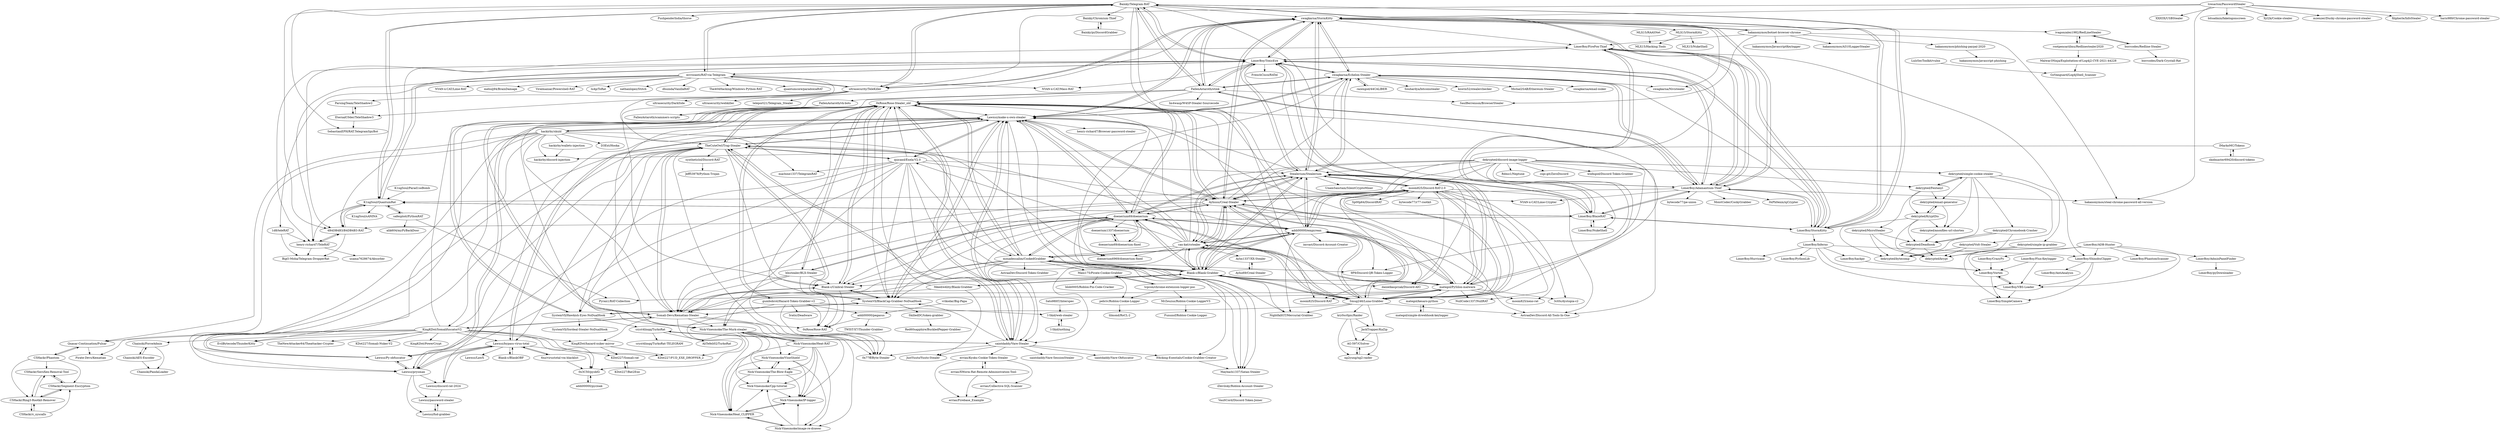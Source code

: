 digraph G {
"ParsingTeam/TeleShadow2" -> "EternalC0der/TeleShadow3"
"EternalC0der/TeleShadow3" -> "ParsingTeam/TeleShadow2"
"EternalC0der/TeleShadow3" -> "SebastianEPH/RAT.TelegramSpyBot"
"hakanonymos/botnet-browser-chrome" -> "hakanonymos/JavascriptKeylogger"
"hakanonymos/botnet-browser-chrome" -> "hakanonymos/A310LoggerStealer"
"hakanonymos/botnet-browser-chrome" -> "hakanonymos/steal-chrome-password-all-version" ["e"=1]
"hakanonymos/botnet-browser-chrome" -> "hakanonymos/phishing-paypal-2020"
"hakanonymos/botnet-browser-chrome" -> "SaulBerrenson/BrowserStealer"
"hakanonymos/botnet-browser-chrome" -> "LimerBoy/FireFox-Thief"
"hakanonymos/botnet-browser-chrome" -> "swagkarna/StormKitty"
"ultrasecurity/TeleKiller" -> "ultrasecurity/DarkSide" ["e"=1]
"ultrasecurity/TeleKiller" -> "ultrasecurity/webkiller" ["e"=1]
"ultrasecurity/TeleKiller" -> "swagkarna/StormKitty"
"ultrasecurity/TeleKiller" -> "EternalC0der/TeleShadow3"
"ultrasecurity/TeleKiller" -> "Bainky/Telegram-RAT"
"ultrasecurity/TeleKiller" -> "mvrozanti/RAT-via-Telegram"
"ultrasecurity/TeleKiller" -> "ParsingTeam/TeleShadow2"
"ultrasecurity/TeleKiller" -> "teleport21/Telegram_Stealer"
"JackTrapper/KaZip" -> "AG-597/CSolver"
"JackTrapper/KaZip" -> "ng2yung/ng2-raider"
"LimerBoy/hackpy" -> "LimerBoy/Vortex"
"Bainky/Telegram-RAT" -> "mvrozanti/RAT-via-Telegram"
"Bainky/Telegram-RAT" -> "LimerBoy/ToxicEye"
"Bainky/Telegram-RAT" -> "K1ngSoul/QuantumRat"
"Bainky/Telegram-RAT" -> "Bainky/Chromium-Thief"
"Bainky/Telegram-RAT" -> "LimerBoy/StormKitty"
"Bainky/Telegram-RAT" -> "FallenAstaroth/stink"
"Bainky/Telegram-RAT" -> "LimerBoy/BlazeRAT"
"Bainky/Telegram-RAT" -> "LimerBoy/Adamantium-Thief"
"Bainky/Telegram-RAT" -> "4B4DB4B3/B4DB4B3-RAT"
"Bainky/Telegram-RAT" -> "swagkarna/StormKitty"
"Bainky/Telegram-RAT" -> "ultrasecurity/TeleKiller"
"Bainky/Telegram-RAT" -> "PushpenderIndia/thorse" ["e"=1]
"Bainky/Telegram-RAT" -> "SebastianEPH/RAT.TelegramSpyBot"
"Bainky/Telegram-RAT" -> "NYAN-x-CAT/Lime-Crypter" ["e"=1]
"Bainky/Telegram-RAT" -> "moom825/Discord-RAT" ["e"=1]
"LimerBoy/ToxicEye" -> "LimerBoy/Adamantium-Thief"
"LimerBoy/ToxicEye" -> "Bainky/Telegram-RAT"
"LimerBoy/ToxicEye" -> "swagkarna/StormKitty"
"LimerBoy/ToxicEye" -> "LimerBoy/BlazeRAT"
"LimerBoy/ToxicEye" -> "K1ngSoul/QuantumRat"
"LimerBoy/ToxicEye" -> "LimerBoy/StormKitty"
"LimerBoy/ToxicEye" -> "mvrozanti/RAT-via-Telegram"
"LimerBoy/ToxicEye" -> "LimerBoy/FireFox-Thief"
"LimerBoy/ToxicEye" -> "henry-richard7/TeleRAT"
"LimerBoy/ToxicEye" -> "4B4DB4B3/B4DB4B3-RAT"
"LimerBoy/ToxicEye" -> "FrenchCisco/RATel" ["e"=1]
"LimerBoy/ToxicEye" -> "NYAN-x-CAT/Mass-RAT" ["e"=1]
"LimerBoy/ToxicEye" -> "Stealerium/Stealerium"
"LimerBoy/ToxicEye" -> "swagkarna/Echelon-Stealer"
"LimerBoy/ToxicEye" -> "FallenAstaroth/stink"
"swagkarna/Echelon-Stealer" -> "swagkarna/StormKitty"
"swagkarna/Echelon-Stealer" -> "Maybach1337/Satan-Stealer"
"swagkarna/Echelon-Stealer" -> "razexgod/44CALIBER"
"swagkarna/Echelon-Stealer" -> "Souhardya/bitcoinstealer" ["e"=1]
"swagkarna/Echelon-Stealer" -> "Lawxsz/make-u-own-stealer"
"swagkarna/Echelon-Stealer" -> "kzorin52/stealerchecker" ["e"=1]
"swagkarna/Echelon-Stealer" -> "Stealerium/Stealerium"
"swagkarna/Echelon-Stealer" -> "FallenAstaroth/stink"
"swagkarna/Echelon-Stealer" -> "LimerBoy/ToxicEye"
"swagkarna/Echelon-Stealer" -> "LimerBoy/Adamantium-Thief"
"swagkarna/Echelon-Stealer" -> "Michal2SAB/Ethereum-Stealer" ["e"=1]
"swagkarna/Echelon-Stealer" -> "swagkarna/Nivistealer" ["e"=1]
"swagkarna/Echelon-Stealer" -> "swagkarna/email-nuker"
"LimerBoy/StormKitty" -> "LimerBoy/BlazeRAT"
"LimerBoy/StormKitty" -> "LimerBoy/ToxicEye"
"LimerBoy/StormKitty" -> "LimerBoy/Adamantium-Thief"
"LimerBoy/StormKitty" -> "LimerBoy/FireFox-Thief"
"LimerBoy/StormKitty" -> "Bainky/Telegram-RAT"
"LimerBoy/StormKitty" -> "LimerBoy/Inferno"
"LimerBoy/StormKitty" -> "swagkarna/StormKitty"
"LimerBoy/StormKitty" -> "swagkarna/Echelon-Stealer"
"K1ngSoul/QuantumRat" -> "LimerBoy/ToxicEye"
"K1ngSoul/QuantumRat" -> "4B4DB4B3/B4DB4B3-RAT"
"K1ngSoul/QuantumRat" -> "safesploit/PythonRAT"
"K1ngSoul/QuantumRat" -> "LimerBoy/BlazeRAT"
"K1ngSoul/QuantumRat" -> "Bainky/Telegram-RAT"
"K1ngSoul/QuantumRat" -> "K1ngSoul/sANINA" ["e"=1]
"K1ngSoul/QuantumRat" -> "henry-richard7/TeleRAT"
"henry-richard7/TeleRAT" -> "BigO-Moha/Telegram-DropperRat"
"henry-richard7/TeleRAT" -> "4B4DB4B3/B4DB4B3-RAT"
"henry-richard7/TeleRAT" -> "usama7628674/Absorber"
"swagkarna/StormKitty" -> "LimerBoy/ToxicEye"
"swagkarna/StormKitty" -> "swagkarna/Echelon-Stealer"
"swagkarna/StormKitty" -> "Lawxsz/make-u-own-stealer"
"swagkarna/StormKitty" -> "Stealerium/Stealerium"
"swagkarna/StormKitty" -> "Blank-c/Umbral-Stealer"
"swagkarna/StormKitty" -> "ultrasecurity/TeleKiller"
"swagkarna/StormKitty" -> "LimerBoy/Adamantium-Thief"
"swagkarna/StormKitty" -> "Ayhuuu/Creal-Stealer"
"swagkarna/StormKitty" -> "FallenAstaroth/stink"
"swagkarna/StormKitty" -> "LimerBoy/StormKitty"
"swagkarna/StormKitty" -> "hakanonymos/botnet-browser-chrome"
"swagkarna/StormKitty" -> "LimerBoy/FireFox-Thief"
"swagkarna/StormKitty" -> "MLX15/StormKitty"
"swagkarna/StormKitty" -> "ivagonzalez1982/RedLineStealer"
"swagkarna/StormKitty" -> "swagkarna/Nivistealer" ["e"=1]
"LimerBoy/Adamantium-Thief" -> "LimerBoy/FireFox-Thief"
"LimerBoy/Adamantium-Thief" -> "LimerBoy/ToxicEye"
"LimerBoy/Adamantium-Thief" -> "LimerBoy/StormKitty"
"LimerBoy/Adamantium-Thief" -> "LimerBoy/BlazeRAT"
"LimerBoy/Adamantium-Thief" -> "Stealerium/Stealerium"
"LimerBoy/Adamantium-Thief" -> "0xPh0enix/njCrypter" ["e"=1]
"LimerBoy/Adamantium-Thief" -> "swagkarna/StormKitty"
"LimerBoy/Adamantium-Thief" -> "bytecode77/pe-union" ["e"=1]
"LimerBoy/Adamantium-Thief" -> "FallenAstaroth/stink"
"LimerBoy/Adamantium-Thief" -> "K1ngSoul/QuantumRat"
"LimerBoy/Adamantium-Thief" -> "Bainky/Telegram-RAT"
"LimerBoy/Adamantium-Thief" -> "MoistCoder/CockyGrabber"
"LimerBoy/Adamantium-Thief" -> "swagkarna/Echelon-Stealer"
"LimerBoy/Adamantium-Thief" -> "NYAN-x-CAT/Lime-Crypter" ["e"=1]
"LimerBoy/Adamantium-Thief" -> "hakanonymos/steal-chrome-password-all-version" ["e"=1]
"LimerBoy/FireFox-Thief" -> "LimerBoy/Adamantium-Thief"
"LimerBoy/FireFox-Thief" -> "LimerBoy/BlazeRAT"
"LimerBoy/FireFox-Thief" -> "LimerBoy/NukeShell"
"LimerBoy/FireFox-Thief" -> "4B4DB4B3/B4DB4B3-RAT"
"LimerBoy/FireFox-Thief" -> "LimerBoy/StormKitty"
"LimerBoy/FireFox-Thief" -> "LimerBoy/ShinobuClipper"
"LimerBoy/FireFox-Thief" -> "LimerBoy/ToxicEye"
"K1ngSoul/Parad1seBomb" -> "K1ngSoul/QuantumRat"
"LimerBoy/Flux-Keylogger" -> "LimerBoy/Vortex"
"LimerBoy/Flux-Keylogger" -> "LimerBoy/VBS-Loader"
"LimerBoy/BlazeRAT" -> "LimerBoy/NukeShell"
"LimerBoy/BlazeRAT" -> "LimerBoy/FireFox-Thief"
"LimerBoy/BlazeRAT" -> "LimerBoy/StormKitty"
"LimerBoy/BlazeRAT" -> "LimerBoy/ToxicEye"
"LimerBoy/BlazeRAT" -> "4B4DB4B3/B4DB4B3-RAT"
"LimerBoy/BlazeRAT" -> "K1ngSoul/QuantumRat"
"LimerBoy/BlazeRAT" -> "LimerBoy/Adamantium-Thief"
"tresacton/PasswordStealer" -> "bitsadmin/fakelogonscreen" ["e"=1]
"tresacton/PasswordStealer" -> "Xyl2k/Cookie-stealer" ["e"=1]
"tresacton/PasswordStealer" -> "mzenzer/Ducky-chrome-password-stealer"
"tresacton/PasswordStealer" -> "hakanonymos/steal-chrome-password-all-version" ["e"=1]
"tresacton/PasswordStealer" -> "filipherle/InfoStealer"
"tresacton/PasswordStealer" -> "haris989/Chrome-password-stealer" ["e"=1]
"tresacton/PasswordStealer" -> "XXH3X/USBStealer"
"tresacton/PasswordStealer" -> "ultrasecurity/TeleKiller"
"tresacton/PasswordStealer" -> "swagkarna/StormKitty"
"FallenAstaroth/stink" -> "Bainky/Telegram-RAT"
"FallenAstaroth/stink" -> "swagkarna/StormKitty"
"FallenAstaroth/stink" -> "Im4wasp/W4SP-Stealer-Sourcecode"
"FallenAstaroth/stink" -> "swagkarna/Echelon-Stealer"
"FallenAstaroth/stink" -> "FallenAstaroth/scammers-scripts"
"FallenAstaroth/stink" -> "LimerBoy/Adamantium-Thief"
"FallenAstaroth/stink" -> "LimerBoy/ToxicEye"
"FallenAstaroth/stink" -> "0xRose/Rose-Stealer_old"
"FallenAstaroth/stink" -> "Lawxsz/make-u-own-stealer"
"FallenAstaroth/stink" -> "SaulBerrenson/BrowserStealer"
"FallenAstaroth/stink" -> "FallenAstaroth/vk-bots"
"borrcodes/Redline-Stealer" -> "ivagonzalez1982/RedLineStealer"
"borrcodes/Redline-Stealer" -> "borrcodes/Dark-Crystall-Rat"
"kry0sc0pic/Raider" -> "JackTrapper/KaZip"
"kry0sc0pic/Raider" -> "AG-597/CSolver"
"kry0sc0pic/Raider" -> "ng2yung/ng2-raider"
"FallenAstaroth/vk-bots" -> "FallenAstaroth/scammers-scripts"
"Bainky/pyDiscordGrabber" -> "Bainky/Chromium-Thief"
"LimerBoy/NukeShell" -> "LimerBoy/BlazeRAT"
"ivagonzalez1982/RedLineStealer" -> "borrcodes/Redline-Stealer"
"ivagonzalez1982/RedLineStealer" -> "rootpencariilmu/Redlinestealer2020"
"Bainky/Chromium-Thief" -> "Bainky/pyDiscordGrabber"
"hakanonymos/phishing-paypal-2020" -> "hakanonymos/javascript-phishing"
"LulzSecToolkit/vulnx" -> "GoVanguard/Log4jShell_Scanner"
"LimerBoy/Inferno" -> "LimerBoy/VBS-Loader"
"LimerBoy/Inferno" -> "LimerBoy/Hurricane"
"LimerBoy/Inferno" -> "LimerBoy/ShinobuClipper"
"LimerBoy/Inferno" -> "LimerBoy/hackpy"
"LimerBoy/Inferno" -> "LimerBoy/Vortex"
"LimerBoy/Inferno" -> "LimerBoy/PythonLib"
"LimerBoy/ShinobuClipper" -> "LimerBoy/AntiAnalysis"
"LimerBoy/ShinobuClipper" -> "LimerBoy/VBS-Loader"
"LimerBoy/ShinobuClipper" -> "LimerBoy/SimpleCamera"
"LimerBoy/ADB-Hunter" -> "LimerBoy/CrazyPy"
"LimerBoy/ADB-Hunter" -> "LimerBoy/AdminPanelFinder"
"LimerBoy/ADB-Hunter" -> "LimerBoy/SimpleCamera"
"LimerBoy/ADB-Hunter" -> "LimerBoy/Vortex"
"LimerBoy/ADB-Hunter" -> "LimerBoy/ShinobuClipper"
"LimerBoy/ADB-Hunter" -> "LimerBoy/VBS-Loader"
"LimerBoy/ADB-Hunter" -> "LimerBoy/PhantomScanner"
"LimerBoy/CrazyPy" -> "LimerBoy/Vortex"
"LimerBoy/AdminPanelFinder" -> "LimerBoy/pyDownloader"
"LimerBoy/VBS-Loader" -> "LimerBoy/Vortex"
"LimerBoy/VBS-Loader" -> "LimerBoy/SimpleCamera"
"LimerBoy/Vortex" -> "LimerBoy/SimpleCamera"
"LimerBoy/Vortex" -> "LimerBoy/VBS-Loader"
"1d8/teleRAT" -> "BigO-Moha/Telegram-DropperRat"
"1d8/teleRAT" -> "henry-richard7/TeleRAT"
"can-kat/cstealer" -> "Ayhuuu/Creal-Stealer"
"can-kat/cstealer" -> "Stealerium/Stealerium"
"can-kat/cstealer" -> "addi00000/empyrean"
"can-kat/cstealer" -> "Lawxsz/make-u-own-stealer"
"can-kat/cstealer" -> "Blank-c/Blank-Grabber"
"can-kat/cstealer" -> "Smug246/Luna-Grabber"
"can-kat/cstealer" -> "mategol/PySilon-malware"
"can-kat/cstealer" -> "Ayhx1337/XX-Stealer"
"can-kat/cstealer" -> "0xRose/Rose-Stealer_old"
"can-kat/cstealer" -> "doenerium6969/doenerium-fixed" ["e"=1]
"can-kat/cstealer" -> "mouadessalim/CookedGrabber"
"can-kat/cstealer" -> "doenerium69/doenerium"
"can-kat/cstealer" -> "quicaxd/Exela-V2.0"
"can-kat/cstealer" -> "saintdaddy/Vare-Stealer"
"can-kat/cstealer" -> "TheCuteOwl/Trap-Stealer"
"4B4DB4B3/B4DB4B3-RAT" -> "henry-richard7/TeleRAT"
"4B4DB4B3/B4DB4B3-RAT" -> "BigO-Moha/Telegram-DropperRat"
"4B4DB4B3/B4DB4B3-RAT" -> "K1ngSoul/QuantumRat"
"razexgod/44CALIBER" -> "swagkarna/Echelon-Stealer"
"MLX15/StormKitty" -> "MLX15/Hacking.Tools"
"MLX15/StormKitty" -> "MLX15/NukeShell"
"MLX15/RAASNet" -> "MLX15/Hacking.Tools"
"pebriv/Roblox-Cookie-Logger" -> "lilmond/RoCL-2"
"rootpencariilmu/Redlinestealer2020" -> "ivagonzalez1982/RedLineStealer"
"rootpencariilmu/Redlinestealer2020" -> "Malwar3Ninja/Exploitation-of-Log4j2-CVE-2021-44228"
"vrikodar/Big-Papa" -> "addi00000/pegasus"
"Smug246/Luna-Grabber" -> "addi00000/empyrean"
"Smug246/Luna-Grabber" -> "Blank-c/Blank-Grabber"
"Smug246/Luna-Grabber" -> "Ayhuuu/Creal-Stealer"
"Smug246/Luna-Grabber" -> "0xRose/Rose-Stealer_old"
"Smug246/Luna-Grabber" -> "mategol/PySilon-malware"
"Smug246/Luna-Grabber" -> "can-kat/cstealer"
"Smug246/Luna-Grabber" -> "AstraaDev/Discord-All-Tools-In-One" ["e"=1]
"Smug246/Luna-Grabber" -> "JackTrapper/KaZip"
"Smug246/Luna-Grabber" -> "moom825/Discord-RAT-2.0"
"Smug246/Luna-Grabber" -> "Somali-Devs/Kematian-Stealer"
"Smug246/Luna-Grabber" -> "kry0sc0pic/Raider"
"Smug246/Luna-Grabber" -> "NightfallGT/Mercurial-Grabber" ["e"=1]
"Smug246/Luna-Grabber" -> "Stealerium/Stealerium"
"Smug246/Luna-Grabber" -> "doenerium69/doenerium"
"Smug246/Luna-Grabber" -> "Lawxsz/make-u-own-stealer"
"Stealerium/Stealerium" -> "Ayhuuu/Creal-Stealer"
"Stealerium/Stealerium" -> "can-kat/cstealer"
"Stealerium/Stealerium" -> "Blank-c/Blank-Grabber"
"Stealerium/Stealerium" -> "swagkarna/StormKitty"
"Stealerium/Stealerium" -> "addi00000/empyrean"
"Stealerium/Stealerium" -> "LimerBoy/Adamantium-Thief"
"Stealerium/Stealerium" -> "mategol/PySilon-malware"
"Stealerium/Stealerium" -> "LimerBoy/ToxicEye"
"Stealerium/Stealerium" -> "swagkarna/Echelon-Stealer"
"Stealerium/Stealerium" -> "Lawxsz/make-u-own-stealer"
"Stealerium/Stealerium" -> "danielkasprzak/Discord-AIO" ["e"=1]
"Stealerium/Stealerium" -> "UnamSanctam/SilentCryptoMiner" ["e"=1]
"Stealerium/Stealerium" -> "doenerium69/doenerium"
"Stealerium/Stealerium" -> "Smug246/Luna-Grabber"
"Stealerium/Stealerium" -> "moom825/Discord-RAT-2.0"
"addi00000/empyrean" -> "Smug246/Luna-Grabber"
"addi00000/empyrean" -> "Ayhuuu/Creal-Stealer"
"addi00000/empyrean" -> "Blank-c/Blank-Grabber"
"addi00000/empyrean" -> "can-kat/cstealer"
"addi00000/empyrean" -> "Stealerium/Stealerium"
"addi00000/empyrean" -> "0xRose/Rose-Stealer_old"
"addi00000/empyrean" -> "AstraaDev/Discord-All-Tools-In-One" ["e"=1]
"addi00000/empyrean" -> "Lawxsz/make-u-own-stealer"
"addi00000/empyrean" -> "mategol/PySilon-malware"
"addi00000/empyrean" -> "mouadessalim/CookedGrabber"
"addi00000/empyrean" -> "9P9/Discord-QR-Token-Logger" ["e"=1]
"addi00000/empyrean" -> "doenerium69/doenerium"
"addi00000/empyrean" -> "imvast/Discord-Account-Creator" ["e"=1]
"addi00000/empyrean" -> "NightfallGT/Mercurial-Grabber" ["e"=1]
"addi00000/empyrean" -> "moom825/Discord-RAT-2.0"
"tcpcon/chrome-extension-logger-poc" -> "MrZeuzus/Roblox-Cookie-LoggerV3"
"tcpcon/chrome-extension-logger-poc" -> "pebriv/Roblox-Cookie-Logger"
"tcpcon/chrome-extension-logger-poc" -> "Mani175/Pirate-Cookie-Grabber"
"Blank-c/BlankOBF" -> "Lawxsz/bypass-virus-total"
"dekrypted/simple-ip-grabber" -> "dekrypted/krypt"
"dekrypted/simple-ip-grabber" -> "dekrypted/bytecomp"
"Blank-c/Blank-Grabber" -> "addi00000/empyrean"
"Blank-c/Blank-Grabber" -> "Ayhuuu/Creal-Stealer"
"Blank-c/Blank-Grabber" -> "Smug246/Luna-Grabber"
"Blank-c/Blank-Grabber" -> "Stealerium/Stealerium"
"Blank-c/Blank-Grabber" -> "f4kedre4lity/Blank-Grabber"
"Blank-c/Blank-Grabber" -> "mategol/PySilon-malware"
"Blank-c/Blank-Grabber" -> "Blank-c/Umbral-Stealer"
"Blank-c/Blank-Grabber" -> "can-kat/cstealer"
"Blank-c/Blank-Grabber" -> "0xRose/Rose-Stealer_old"
"Blank-c/Blank-Grabber" -> "Lawxsz/make-u-own-stealer"
"Blank-c/Blank-Grabber" -> "mouadessalim/CookedGrabber"
"Blank-c/Blank-Grabber" -> "doenerium69/doenerium"
"Blank-c/Blank-Grabber" -> "Somali-Devs/Kematian-Stealer"
"Blank-c/Blank-Grabber" -> "danielkasprzak/Discord-AIO" ["e"=1]
"Blank-c/Blank-Grabber" -> "NightfallGT/Mercurial-Grabber" ["e"=1]
"addi00000/pegasus" -> "TWIST-X7/Thunder-Grabber"
"addi00000/pegasus" -> "0xRose/Rose-RAT"
"dekrypted/MicroStealer" -> "dekrypted/bytecomp"
"dekrypted/MicroStealer" -> "dekrypted/krypt"
"dekrypted/MicroStealer" -> "dekrypted/Deadhook"
"6nz/virustotal-vm-blacklist" -> "Lawxsz/bypass-virus-total"
"6nz/virustotal-vm-blacklist" -> "0x3C50/pyobf2"
"safesploit/PythonRAT" -> "alik604/myPyBackDoor"
"safesploit/PythonRAT" -> "K1ngSoul/QuantumRat"
"safesploit/PythonRAT" -> "Pyran1/RAT-Collection" ["e"=1]
"dekrypted/Chromebook-Crasher" -> "dekrypted/bytecomp"
"dekrypted/Chromebook-Crasher" -> "dekrypted/krypt"
"dekrypted/Chromebook-Crasher" -> "dekrypted/Deadhook"
"dekrypted/KryptDis" -> "dekrypted/email-generator"
"dekrypted/KryptDis" -> "dekrypted/bytecomp"
"dekrypted/KryptDis" -> "dekrypted/krypt"
"dekrypted/KryptDis" -> "dekrypted/anonfiles-url-shorten"
"dekrypted/KryptDis" -> "dekrypted/Deadhook"
"Malwar3Ninja/Exploitation-of-Log4j2-CVE-2021-44228" -> "GoVanguard/Log4jShell_Scanner"
"dekrypted/Deadhook" -> "dekrypted/bytecomp"
"dekrypted/Deadhook" -> "dekrypted/krypt"
"Ayhuuu/Creal-Stealer" -> "addi00000/empyrean"
"Ayhuuu/Creal-Stealer" -> "Blank-c/Blank-Grabber"
"Ayhuuu/Creal-Stealer" -> "can-kat/cstealer"
"Ayhuuu/Creal-Stealer" -> "Stealerium/Stealerium"
"Ayhuuu/Creal-Stealer" -> "Smug246/Luna-Grabber"
"Ayhuuu/Creal-Stealer" -> "Lawxsz/make-u-own-stealer"
"Ayhuuu/Creal-Stealer" -> "0xRose/Rose-Stealer_old"
"Ayhuuu/Creal-Stealer" -> "doenerium69/doenerium"
"Ayhuuu/Creal-Stealer" -> "swagkarna/StormKitty"
"Ayhuuu/Creal-Stealer" -> "Somali-Devs/Kematian-Stealer"
"Ayhuuu/Creal-Stealer" -> "moom825/Discord-RAT-2.0"
"Ayhuuu/Creal-Stealer" -> "mategol/PySilon-malware"
"Ayhuuu/Creal-Stealer" -> "danielkasprzak/Discord-AIO" ["e"=1]
"Ayhuuu/Creal-Stealer" -> "Blank-c/Umbral-Stealer"
"Ayhuuu/Creal-Stealer" -> "swagkarna/Echelon-Stealer"
"dekrypted/discord-image-logger" -> "Smug246/Luna-Grabber"
"dekrypted/discord-image-logger" -> "addi00000/empyrean"
"dekrypted/discord-image-logger" -> "Ayhuuu/Creal-Stealer"
"dekrypted/discord-image-logger" -> "Blank-c/Blank-Grabber"
"dekrypted/discord-image-logger" -> "dekrypted/simple-cookie-stealer"
"dekrypted/discord-image-logger" -> "can-kat/cstealer"
"dekrypted/discord-image-logger" -> "mategol/PySilon-malware"
"dekrypted/discord-image-logger" -> "dekrypted/Fentanyl"
"dekrypted/discord-image-logger" -> "Stealerium/Stealerium"
"dekrypted/discord-image-logger" -> "moom825/Discord-RAT-2.0"
"dekrypted/discord-image-logger" -> "Rdmo1/Neptune" ["e"=1]
"dekrypted/discord-image-logger" -> "AstraaDev/Discord-All-Tools-In-One" ["e"=1]
"dekrypted/discord-image-logger" -> "cspi-git/ZeroDiscord" ["e"=1]
"dekrypted/discord-image-logger" -> "9P9/Discord-QR-Token-Logger" ["e"=1]
"dekrypted/discord-image-logger" -> "wodxgod/Discord-Token-Grabber" ["e"=1]
"moom825/Discord-RAT-2.0" -> "moom825/Discord-RAT" ["e"=1]
"moom825/Discord-RAT-2.0" -> "NullCode1337/NullRAT" ["e"=1]
"moom825/Discord-RAT-2.0" -> "mategol/PySilon-malware"
"moom825/Discord-RAT-2.0" -> "Sp00p64/DiscordRAT" ["e"=1]
"moom825/Discord-RAT-2.0" -> "moom825/xeno-rat" ["e"=1]
"moom825/Discord-RAT-2.0" -> "bytecode77/r77-rootkit" ["e"=1]
"moom825/Discord-RAT-2.0" -> "3ct0s/dystopia-c2" ["e"=1]
"moom825/Discord-RAT-2.0" -> "Ayhuuu/Creal-Stealer"
"moom825/Discord-RAT-2.0" -> "Smug246/Luna-Grabber"
"moom825/Discord-RAT-2.0" -> "AstraaDev/Discord-All-Tools-In-One" ["e"=1]
"moom825/Discord-RAT-2.0" -> "Somali-Devs/Kematian-Stealer"
"moom825/Discord-RAT-2.0" -> "Stealerium/Stealerium"
"moom825/Discord-RAT-2.0" -> "addi00000/empyrean"
"moom825/Discord-RAT-2.0" -> "LimerBoy/ToxicEye"
"moom825/Discord-RAT-2.0" -> "danielkasprzak/Discord-AIO" ["e"=1]
"MrZeuzus/Roblox-Cookie-LoggerV3" -> "Fununsf/Roblox-Cookie-Logger"
"gumbobrot/Hazard-Token-Grabber-v2" -> "0xRose/Rose-Stealer_old"
"gumbobrot/Hazard-Token-Grabber-v2" -> "3ratic/Deadware" ["e"=1]
"gumbobrot/Hazard-Token-Grabber-v2" -> "0xRose/Rose-RAT"
"gumbobrot/Hazard-Token-Grabber-v2" -> "addi00000/pegasus"
"gumbobrot/Hazard-Token-Grabber-v2" -> "0x77ff/Byte-Stealer"
"gumbobrot/Hazard-Token-Grabber-v2" -> "I-Skid/web-stealer"
"gumbobrot/Hazard-Token-Grabber-v2" -> "0x3C50/pyobf2"
"dekrypted/Fentanyl" -> "dekrypted/simple-cookie-stealer"
"dekrypted/Fentanyl" -> "dekrypted/email-generator"
"dekrypted/Fentanyl" -> "dekrypted/KryptDis"
"dekrypted/Fentanyl" -> "dekrypted/MicroStealer"
"KingKDot/SomalifuscatorV2" -> "Somali-Devs/Kematian-Stealer"
"KingKDot/SomalifuscatorV2" -> "KingKDot/hazard-nuker-mirror"
"KingKDot/SomalifuscatorV2" -> "Pirate-Devs/Kematian"
"KingKDot/SomalifuscatorV2" -> "0xRose/Rose-Stealer_old"
"KingKDot/SomalifuscatorV2" -> "KingKDot/PowerCrypt"
"KingKDot/SomalifuscatorV2" -> "Quasar-Continuation/Pulsar"
"KingKDot/SomalifuscatorV2" -> "Chainski/ForceAdmin"
"KingKDot/SomalifuscatorV2" -> "Lawxsz/bypass-virus-total"
"KingKDot/SomalifuscatorV2" -> "KDot227/FUD_EXE_DROPPER_2"
"KingKDot/SomalifuscatorV2" -> "EvilBytecode/ThunderKitty" ["e"=1]
"KingKDot/SomalifuscatorV2" -> "KDot227/Somali-rat"
"KingKDot/SomalifuscatorV2" -> "TheCuteOwl/Trap-Stealer"
"KingKDot/SomalifuscatorV2" -> "0x3C50/pyobf2"
"KingKDot/SomalifuscatorV2" -> "TheNewAttacker64/Theattacker-Crypter" ["e"=1]
"KingKDot/SomalifuscatorV2" -> "KDot227/Somali-Nuker-V2"
"skidmaster69420/discord-tokens" -> "IMarkoMC/Tokens"
"Maybach1337/Satan-Stealer" -> "iDevilsky/Roblox-Account-Stealer"
"dekrypted/Volt-Stealer" -> "dekrypted/bytecomp"
"dekrypted/Volt-Stealer" -> "dekrypted/krypt"
"0x3C50/pyobf2" -> "addi00000/pycloak"
"Somali-Devs/Kematian-Stealer" -> "KingKDot/SomalifuscatorV2"
"Somali-Devs/Kematian-Stealer" -> "KingKDot/hazard-nuker-mirror"
"Somali-Devs/Kematian-Stealer" -> "0xRose/Rose-Stealer_old"
"Somali-Devs/Kematian-Stealer" -> "Blank-c/Umbral-Stealer"
"Somali-Devs/Kematian-Stealer" -> "0xRose/Rose-RAT"
"Somali-Devs/Kematian-Stealer" -> "0x77ff/Byte-Stealer"
"Somali-Devs/Kematian-Stealer" -> "KDot227/FUD_EXE_DROPPER_2"
"Somali-Devs/Kematian-Stealer" -> "TheCuteOwl/Trap-Stealer"
"Somali-Devs/Kematian-Stealer" -> "Nick-Vinesmoke/The-Murk-stealer"
"mategol/PySilon-malware" -> "moom825/Discord-RAT-2.0"
"mategol/PySilon-malware" -> "Blank-c/Blank-Grabber"
"mategol/PySilon-malware" -> "Stealerium/Stealerium"
"mategol/PySilon-malware" -> "Smug246/Luna-Grabber"
"mategol/PySilon-malware" -> "can-kat/cstealer"
"mategol/PySilon-malware" -> "Ayhuuu/Creal-Stealer"
"mategol/PySilon-malware" -> "addi00000/empyrean"
"mategol/PySilon-malware" -> "moom825/xeno-rat" ["e"=1]
"mategol/PySilon-malware" -> "NullCode1337/NullRAT" ["e"=1]
"mategol/PySilon-malware" -> "moom825/Discord-RAT" ["e"=1]
"mategol/PySilon-malware" -> "0xRose/Rose-Stealer_old"
"mategol/PySilon-malware" -> "Somali-Devs/Kematian-Stealer"
"mategol/PySilon-malware" -> "Pyran1/RAT-Collection" ["e"=1]
"mategol/PySilon-malware" -> "3ct0s/dystopia-c2" ["e"=1]
"mategol/PySilon-malware" -> "mategol/kesaro-python"
"SystemVll/BlackCap-Grabber-NoDualHook" -> "SystemVll/Hawkish-Eyes-NoDualHook"
"SystemVll/BlackCap-Grabber-NoDualHook" -> "TheCuteOwl/Trap-Stealer"
"SystemVll/BlackCap-Grabber-NoDualHook" -> "SkilledDC/token-grabber"
"SystemVll/BlackCap-Grabber-NoDualHook" -> "Lawxsz/make-u-own-stealer"
"SystemVll/BlackCap-Grabber-NoDualHook" -> "Blank-c/Umbral-Stealer"
"Chainski/ForceAdmin" -> "Chainski/AES-Encoder"
"Chainski/ForceAdmin" -> "Chainski/PandaLoader"
"mouadessalim/CookedGrabber" -> "9P9/Discord-QR-Token-Logger" ["e"=1]
"mouadessalim/CookedGrabber" -> "0xRose/Rose-Stealer_old"
"mouadessalim/CookedGrabber" -> "Blank-c/Blank-Grabber"
"mouadessalim/CookedGrabber" -> "Blank-c/Umbral-Stealer"
"mouadessalim/CookedGrabber" -> "TheCuteOwl/Trap-Stealer"
"mouadessalim/CookedGrabber" -> "Lawxsz/make-u-own-stealer"
"mouadessalim/CookedGrabber" -> "SystemVll/BlackCap-Grabber-NoDualHook"
"mouadessalim/CookedGrabber" -> "addi00000/empyrean"
"mouadessalim/CookedGrabber" -> "doenerium69/doenerium"
"mouadessalim/CookedGrabber" -> "H4cking-Esentials/Cookie-Grabber-Creator"
"mouadessalim/CookedGrabber" -> "Mani175/Pirate-Cookie-Grabber"
"mouadessalim/CookedGrabber" -> "Somali-Devs/Kematian-Stealer"
"mouadessalim/CookedGrabber" -> "saintdaddy/Vare-Stealer"
"mouadessalim/CookedGrabber" -> "NightfallGT/Mercurial-Grabber" ["e"=1]
"mouadessalim/CookedGrabber" -> "AstraaDev/Discord-Token-Grabber" ["e"=1]
"Mani175/Pirate-Cookie-Grabber" -> "tcpcon/chrome-extension-logger-poc"
"Mani175/Pirate-Cookie-Grabber" -> "blob0005/Roblox-Pin-Code-Cracker"
"Mani175/Pirate-Cookie-Grabber" -> "pebriv/Roblox-Cookie-Logger"
"cryst4linqq/TurkoRat" -> "AliTefeli02/TurkoRat"
"cryst4linqq/TurkoRat" -> "cryst4linqq/TurkoRat-TELEGRAM"
"cryst4linqq/TurkoRat" -> "saintdaddy/Vare-Stealer"
"addi00000/pycloak" -> "0x3C50/pyobf2"
"IMarkoMC/Tokens" -> "skidmaster69420/discord-tokens"
"IMarkoMC/Tokens" -> "hackirby/discord-injection"
"Lawxsz/bypass-virus-total" -> "Lawxsz/make-u-own-stealer"
"Lawxsz/bypass-virus-total" -> "Lawxsz/Py-obfuscator"
"Lawxsz/bypass-virus-total" -> "6nz/virustotal-vm-blacklist"
"Lawxsz/bypass-virus-total" -> "Lawxsz/prysmax"
"Lawxsz/bypass-virus-total" -> "Blank-c/BlankOBF"
"Lawxsz/bypass-virus-total" -> "Lawxsz/discord-rat-2024"
"Lawxsz/bypass-virus-total" -> "0x3C50/pyobf2"
"Lawxsz/bypass-virus-total" -> "Lawxsz/LawX"
"dekrypted/email-generator" -> "dekrypted/anonfiles-url-shorten"
"dekrypted/email-generator" -> "dekrypted/KryptDis"
"errias/Kyoku-Cookie-Token-Stealer" -> "errias/Collective-SQL-Scanner"
"errias/Kyoku-Cookie-Token-Stealer" -> "errias/XWorm-Rat-Remote-Administration-Tool-"
"errias/Kyoku-Cookie-Token-Stealer" -> "errias/Firebase_Example"
"errias/XWorm-Rat-Remote-Administration-Tool-" -> "errias/Collective-SQL-Scanner"
"errias/XWorm-Rat-Remote-Administration-Tool-" -> "errias/Firebase_Example"
"errias/XWorm-Rat-Remote-Administration-Tool-" -> "errias/Kyoku-Cookie-Token-Stealer"
"Nick-Vinesmoke/The-Murk-stealer" -> "Nick-Vinesmoke/Heat-RAT"
"Nick-Vinesmoke/The-Murk-stealer" -> "Nick-Vinesmoke/image-re-drawer"
"Nick-Vinesmoke/The-Murk-stealer" -> "Nick-Vinesmoke/VineShield"
"Nick-Vinesmoke/The-Murk-stealer" -> "Nick-Vinesmoke/Heat_CLIPPER"
"Nick-Vinesmoke/The-Murk-stealer" -> "Nick-Vinesmoke/The-Blow-Eagle"
"Nick-Vinesmoke/The-Murk-stealer" -> "Nick-Vinesmoke/IP-logger"
"Nick-Vinesmoke/The-Murk-stealer" -> "Nick-Vinesmoke/Cpp-tutorial"
"KDot227/Somali-rat" -> "KDot227/Bat2Exe"
"Chainski/AES-Encoder" -> "Chainski/ForceAdmin"
"Chainski/AES-Encoder" -> "Chainski/PandaLoader"
"H4cking-Esentials/Cookie-Grabber-Creator" -> "Maybach1337/Satan-Stealer"
"mategol/kesaro-python" -> "mategol/simple-dcwebhook-keylogger"
"mategol/simple-dcwebhook-keylogger" -> "mategol/kesaro-python"
"blxstealer/BLX-Stealer" -> "0xRose/Rose-Stealer_old"
"blxstealer/BLX-Stealer" -> "Somali-Devs/Kematian-Stealer"
"blxstealer/BLX-Stealer" -> "Blank-c/Umbral-Stealer"
"blxstealer/BLX-Stealer" -> "0xRose/Rose-RAT"
"blxstealer/BLX-Stealer" -> "doenerium69/doenerium"
"blxstealer/BLX-Stealer" -> "Nick-Vinesmoke/The-Murk-stealer"
"quicaxd/Exela-V2.0" -> "Lawxsz/make-u-own-stealer"
"quicaxd/Exela-V2.0" -> "TheCuteOwl/Trap-Stealer"
"quicaxd/Exela-V2.0" -> "SystemVll/BlackCap-Grabber-NoDualHook"
"quicaxd/Exela-V2.0" -> "Lawxsz/prysmax"
"quicaxd/Exela-V2.0" -> "Maybach1337/Satan-Stealer"
"quicaxd/Exela-V2.0" -> "saintdaddy/Vare-Stealer"
"quicaxd/Exela-V2.0" -> "0x77ff/Byte-Stealer"
"quicaxd/Exela-V2.0" -> "SystemVll/Hawkish-Eyes-NoDualHook"
"quicaxd/Exela-V2.0" -> "mouadessalim/CookedGrabber"
"quicaxd/Exela-V2.0" -> "Stealerium/Stealerium"
"quicaxd/Exela-V2.0" -> "0xRose/Rose-Stealer_old"
"quicaxd/Exela-V2.0" -> "Lawxsz/Py-obfuscator"
"quicaxd/Exela-V2.0" -> "machine1337/TelegramRAT" ["e"=1]
"quicaxd/Exela-V2.0" -> "Ayhuuu/Creal-Stealer"
"Lawxsz/make-u-own-stealer" -> "Lawxsz/prysmax"
"Lawxsz/make-u-own-stealer" -> "Lawxsz/bypass-virus-total"
"Lawxsz/make-u-own-stealer" -> "Lawxsz/Py-obfuscator"
"Lawxsz/make-u-own-stealer" -> "TheCuteOwl/Trap-Stealer"
"Lawxsz/make-u-own-stealer" -> "saintdaddy/Vare-Stealer"
"Lawxsz/make-u-own-stealer" -> "SystemVll/BlackCap-Grabber-NoDualHook"
"Lawxsz/make-u-own-stealer" -> "quicaxd/Exela-V2.0"
"Lawxsz/make-u-own-stealer" -> "swagkarna/StormKitty"
"Lawxsz/make-u-own-stealer" -> "doenerium69/doenerium"
"Lawxsz/make-u-own-stealer" -> "Ayhuuu/Creal-Stealer"
"Lawxsz/make-u-own-stealer" -> "Maybach1337/Satan-Stealer"
"Lawxsz/make-u-own-stealer" -> "henry-richard7/Browser-password-stealer" ["e"=1]
"Lawxsz/make-u-own-stealer" -> "hackirby/skuld"
"Lawxsz/make-u-own-stealer" -> "Lawxsz/discord-rat-2024"
"Lawxsz/make-u-own-stealer" -> "swagkarna/Echelon-Stealer"
"KingKDot/hazard-nuker-mirror" -> "KDot227/FUD_EXE_DROPPER_2"
"KingKDot/hazard-nuker-mirror" -> "KDot227/Somali-rat"
"0xRose/Rose-Stealer_old" -> "0xRose/Rose-RAT"
"0xRose/Rose-Stealer_old" -> "gumbobrot/Hazard-Token-Grabber-v2"
"0xRose/Rose-Stealer_old" -> "TheCuteOwl/Trap-Stealer"
"0xRose/Rose-Stealer_old" -> "Somali-Devs/Kematian-Stealer"
"0xRose/Rose-Stealer_old" -> "Blank-c/Umbral-Stealer"
"0xRose/Rose-Stealer_old" -> "SystemVll/BlackCap-Grabber-NoDualHook"
"0xRose/Rose-Stealer_old" -> "doenerium69/doenerium"
"0xRose/Rose-Stealer_old" -> "SystemVll/Hawkish-Eyes-NoDualHook"
"0xRose/Rose-Stealer_old" -> "Nick-Vinesmoke/The-Murk-stealer"
"0xRose/Rose-Stealer_old" -> "saintdaddy/Vare-Stealer"
"0xRose/Rose-Stealer_old" -> "mouadessalim/CookedGrabber"
"0xRose/Rose-Stealer_old" -> "0x77ff/Byte-Stealer"
"0xRose/Rose-Stealer_old" -> "blxstealer/BLX-Stealer"
"0xRose/Rose-Stealer_old" -> "Ayhuuu/Creal-Stealer"
"0xRose/Rose-Stealer_old" -> "Lawxsz/make-u-own-stealer"
"doenerium69/doenerium" -> "doenerium69/doenerium-fixed"
"doenerium69/doenerium" -> "Lawxsz/make-u-own-stealer"
"doenerium69/doenerium" -> "0xRose/Rose-Stealer_old"
"doenerium69/doenerium" -> "doenerium1337/doenerium"
"doenerium69/doenerium" -> "SystemVll/BlackCap-Grabber-NoDualHook"
"doenerium69/doenerium" -> "Ayhuuu/Creal-Stealer"
"doenerium69/doenerium" -> "Blank-c/Umbral-Stealer"
"doenerium69/doenerium" -> "saintdaddy/Vare-Stealer"
"doenerium69/doenerium" -> "doenerium6969/doenerium-fixed" ["e"=1]
"doenerium69/doenerium" -> "blxstealer/BLX-Stealer"
"doenerium69/doenerium" -> "mouadessalim/CookedGrabber"
"doenerium69/doenerium" -> "Blank-c/Blank-Grabber"
"doenerium69/doenerium" -> "Stealerium/Stealerium"
"doenerium69/doenerium" -> "Smug246/Luna-Grabber"
"doenerium69/doenerium" -> "addi00000/empyrean"
"doenerium69/doenerium-fixed" -> "doenerium1337/doenerium"
"doenerium69/doenerium-fixed" -> "doenerium69/doenerium"
"Nick-Vinesmoke/VineShield" -> "Nick-Vinesmoke/image-re-drawer"
"Nick-Vinesmoke/VineShield" -> "Nick-Vinesmoke/IP-logger"
"Nick-Vinesmoke/VineShield" -> "Nick-Vinesmoke/The-Blow-Eagle"
"Nick-Vinesmoke/VineShield" -> "Nick-Vinesmoke/Heat_CLIPPER"
"dekrypted/simple-cookie-stealer" -> "dekrypted/Fentanyl"
"dekrypted/simple-cookie-stealer" -> "dekrypted/email-generator"
"dekrypted/simple-cookie-stealer" -> "dekrypted/anonfiles-url-shorten"
"dekrypted/simple-cookie-stealer" -> "dekrypted/simple-ip-grabber"
"dekrypted/simple-cookie-stealer" -> "dekrypted/Chromebook-Crasher"
"dekrypted/simple-cookie-stealer" -> "dekrypted/Deadhook"
"dekrypted/simple-cookie-stealer" -> "dekrypted/Volt-Stealer"
"TheCuteOwl/Trap-Stealer" -> "Lawxsz/make-u-own-stealer"
"TheCuteOwl/Trap-Stealer" -> "saintdaddy/Vare-Stealer"
"TheCuteOwl/Trap-Stealer" -> "SystemVll/BlackCap-Grabber-NoDualHook"
"TheCuteOwl/Trap-Stealer" -> "0xRose/Rose-Stealer_old"
"TheCuteOwl/Trap-Stealer" -> "Lawxsz/prysmax"
"TheCuteOwl/Trap-Stealer" -> "quicaxd/Exela-V2.0"
"TheCuteOwl/Trap-Stealer" -> "Lawxsz/Py-obfuscator"
"TheCuteOwl/Trap-Stealer" -> "Maybach1337/Satan-Stealer"
"TheCuteOwl/Trap-Stealer" -> "syntheticlol/Discord-RAT"
"TheCuteOwl/Trap-Stealer" -> "Nick-Vinesmoke/The-Murk-stealer"
"TheCuteOwl/Trap-Stealer" -> "Somali-Devs/Kematian-Stealer"
"TheCuteOwl/Trap-Stealer" -> "0x77ff/Byte-Stealer"
"TheCuteOwl/Trap-Stealer" -> "SystemVll/Hawkish-Eyes-NoDualHook"
"TheCuteOwl/Trap-Stealer" -> "Lawxsz/bypass-virus-total"
"TheCuteOwl/Trap-Stealer" -> "Blank-c/Umbral-Stealer"
"SystemVll/Hawkish-Eyes-NoDualHook" -> "SystemVll/BlackCap-Grabber-NoDualHook"
"SystemVll/Hawkish-Eyes-NoDualHook" -> "SystemVll/Sordeal-Stealer-NoDualHook"
"SystemVll/Hawkish-Eyes-NoDualHook" -> "0xRose/Rose-Stealer_old"
"SystemVll/Hawkish-Eyes-NoDualHook" -> "cryst4linqq/TurkoRat"
"Sato98HT/Interspec" -> "I-Skid/web-stealer"
"f4kedre4lity/Blank-Grabber" -> "Blank-c/Blank-Grabber"
"f4kedre4lity/Blank-Grabber" -> "Nick-Vinesmoke/The-Murk-stealer"
"f4kedre4lity/Blank-Grabber" -> "0xRose/Rose-Stealer_old"
"f4kedre4lity/Blank-Grabber" -> "JustYuuto/Yuuto-Stealer"
"saintdaddy/Vare-Stealer" -> "TheCuteOwl/Trap-Stealer"
"saintdaddy/Vare-Stealer" -> "Lawxsz/make-u-own-stealer"
"saintdaddy/Vare-Stealer" -> "saintdaddy/Vare-SessionStealer"
"saintdaddy/Vare-Stealer" -> "saintdaddy/Vare-Obfuscator" ["e"=1]
"saintdaddy/Vare-Stealer" -> "H4cking-Esentials/Cookie-Grabber-Creator"
"saintdaddy/Vare-Stealer" -> "JustYuuto/Yuuto-Stealer"
"saintdaddy/Vare-Stealer" -> "cryst4linqq/TurkoRat"
"saintdaddy/Vare-Stealer" -> "SystemVll/BlackCap-Grabber-NoDualHook"
"saintdaddy/Vare-Stealer" -> "0xRose/Rose-Stealer_old"
"saintdaddy/Vare-Stealer" -> "errias/Kyoku-Cookie-Token-Stealer"
"saintdaddy/Vare-Stealer" -> "0x77ff/Byte-Stealer"
"doenerium1337/doenerium" -> "doenerium69/doenerium-fixed"
"errias/Collective-SQL-Scanner" -> "errias/Firebase_Example"
"Blank-c/Umbral-Stealer" -> "Somali-Devs/Kematian-Stealer"
"Blank-c/Umbral-Stealer" -> "0xRose/Rose-Stealer_old"
"Blank-c/Umbral-Stealer" -> "SystemVll/BlackCap-Grabber-NoDualHook"
"Blank-c/Umbral-Stealer" -> "0xRose/Rose-RAT"
"SkilledDC/token-grabber" -> "Red60sapphire/BuckledPepper-Grabber"
"KDot227/Bat2Exe" -> "KDot227/Somali-rat"
"I-Skid/web-stealer" -> "I-Skid/nothing"
"syntheticlol/Discord-RAT" -> "Jeff53978/Python-Trojan"
"Nick-Vinesmoke/Cpp-tutorial" -> "Nick-Vinesmoke/IP-logger"
"Nick-Vinesmoke/Heat-RAT" -> "Nick-Vinesmoke/Heat_CLIPPER"
"Nick-Vinesmoke/Heat-RAT" -> "Nick-Vinesmoke/image-re-drawer"
"Nick-Vinesmoke/Heat-RAT" -> "Nick-Vinesmoke/IP-logger"
"Nick-Vinesmoke/Heat-RAT" -> "Nick-Vinesmoke/VineShield"
"Nick-Vinesmoke/Heat-RAT" -> "Nick-Vinesmoke/The-Murk-stealer"
"Nick-Vinesmoke/Heat-RAT" -> "Nick-Vinesmoke/The-Blow-Eagle"
"Nick-Vinesmoke/Heat-RAT" -> "Nick-Vinesmoke/Cpp-tutorial"
"Nick-Vinesmoke/The-Blow-Eagle" -> "Nick-Vinesmoke/VineShield"
"Nick-Vinesmoke/The-Blow-Eagle" -> "Nick-Vinesmoke/Heat_CLIPPER"
"Nick-Vinesmoke/The-Blow-Eagle" -> "Nick-Vinesmoke/IP-logger"
"Nick-Vinesmoke/The-Blow-Eagle" -> "Nick-Vinesmoke/Cpp-tutorial"
"I-Skid/nothing" -> "I-Skid/web-stealer"
"Lawxsz/fud-grabber" -> "Lawxsz/password-stealer"
"dekrypted/anonfiles-url-shorten" -> "dekrypted/Deadhook"
"Nick-Vinesmoke/Heat_CLIPPER" -> "Nick-Vinesmoke/IP-logger"
"Nick-Vinesmoke/Heat_CLIPPER" -> "Nick-Vinesmoke/Cpp-tutorial"
"Nick-Vinesmoke/Heat_CLIPPER" -> "Nick-Vinesmoke/image-re-drawer"
"Nick-Vinesmoke/image-re-drawer" -> "Nick-Vinesmoke/IP-logger"
"Nick-Vinesmoke/image-re-drawer" -> "Nick-Vinesmoke/Heat_CLIPPER"
"Nick-Vinesmoke/image-re-drawer" -> "Nick-Vinesmoke/Cpp-tutorial"
"Nick-Vinesmoke/IP-logger" -> "Nick-Vinesmoke/Heat_CLIPPER"
"hackirby/skuld" -> "EvilBytecode/ThunderKitty" ["e"=1]
"hackirby/skuld" -> "Lawxsz/prysmax"
"hackirby/skuld" -> "Lawxsz/make-u-own-stealer"
"hackirby/skuld" -> "hackirby/wallets-injection"
"hackirby/skuld" -> "TheCuteOwl/Trap-Stealer"
"hackirby/skuld" -> "Somali-Devs/Kematian-Stealer"
"hackirby/skuld" -> "hackirby/discord-injection"
"hackirby/skuld" -> "doenerium6969/doenerium-fixed" ["e"=1]
"hackirby/skuld" -> "0xRose/Rose-Stealer_old"
"hackirby/skuld" -> "KingKDot/SomalifuscatorV2"
"hackirby/skuld" -> "Quasar-Continuation/Pulsar"
"hackirby/skuld" -> "D3Ext/Hooka" ["e"=1]
"hackirby/skuld" -> "Lawxsz/Py-obfuscator"
"Lawxsz/prysmax" -> "Lawxsz/Py-obfuscator"
"Lawxsz/prysmax" -> "Lawxsz/make-u-own-stealer"
"Lawxsz/prysmax" -> "Lawxsz/discord-rat-2024"
"Lawxsz/prysmax" -> "Lawxsz/bypass-virus-total"
"Lawxsz/prysmax" -> "Lawxsz/password-stealer"
"Lawxsz/prysmax" -> "Lawxsz/fud-grabber"
"C5Hackr/Phantom" -> "C5Hackr/Segment-Encryption"
"C5Hackr/Phantom" -> "C5Hackr/Ring3-Rootkit-Remover"
"C5Hackr/Phantom" -> "C5Hackr/SeroXen-Removal-Tool"
"C5Hackr/Phantom" -> "Quasar-Continuation/Pulsar"
"Lawxsz/discord-rat-2024" -> "Lawxsz/password-stealer"
"Lawxsz/Py-obfuscator" -> "Lawxsz/prysmax"
"hackirby/wallets-injection" -> "hackirby/discord-injection"
"C5Hackr/SeroXen-Removal-Tool" -> "C5Hackr/Ring3-Rootkit-Remover"
"C5Hackr/SeroXen-Removal-Tool" -> "C5Hackr/Segment-Encryption"
"C5Hackr/Ring3-Rootkit-Remover" -> "C5Hackr/SeroXen-Removal-Tool"
"C5Hackr/Ring3-Rootkit-Remover" -> "C5Hackr/Segment-Encryption"
"C5Hackr/Ring3-Rootkit-Remover" -> "C5Hackr/c_syscalls"
"mvrozanti/RAT-via-Telegram" -> "Bainky/Telegram-RAT"
"mvrozanti/RAT-via-Telegram" -> "LimerBoy/ToxicEye"
"mvrozanti/RAT-via-Telegram" -> "mehulj94/BrainDamage" ["e"=1]
"mvrozanti/RAT-via-Telegram" -> "Viralmaniar/Powershell-RAT" ["e"=1]
"mvrozanti/RAT-via-Telegram" -> "lu4p/ToRat" ["e"=1]
"mvrozanti/RAT-via-Telegram" -> "henry-richard7/TeleRAT"
"mvrozanti/RAT-via-Telegram" -> "nathanlopez/Stitch" ["e"=1]
"mvrozanti/RAT-via-Telegram" -> "dhuinda/VanillaRAT" ["e"=1]
"mvrozanti/RAT-via-Telegram" -> "The404Hacking/Windows-Python-RAT" ["e"=1]
"mvrozanti/RAT-via-Telegram" -> "NYAN-x-CAT/Mass-RAT" ["e"=1]
"mvrozanti/RAT-via-Telegram" -> "quantumcore/paradoxiaRAT" ["e"=1]
"mvrozanti/RAT-via-Telegram" -> "1d8/teleRAT"
"mvrozanti/RAT-via-Telegram" -> "NYAN-x-CAT/Lime-RAT" ["e"=1]
"mvrozanti/RAT-via-Telegram" -> "ultrasecurity/TeleKiller"
"mvrozanti/RAT-via-Telegram" -> "machine1337/TelegramRAT" ["e"=1]
"Ayhu69/Creal-Stealer" -> "Ayhx1337/XX-Stealer"
"Quasar-Continuation/Pulsar" -> "C5Hackr/Phantom"
"Quasar-Continuation/Pulsar" -> "Pirate-Devs/Kematian"
"Ayhx1337/XX-Stealer" -> "Ayhu69/Creal-Stealer"
"iDevilsky/Roblox-Account-Stealer" -> "VaultCord/Discord-Token-Joiner"
"C5Hackr/Segment-Encryption" -> "C5Hackr/Ring3-Rootkit-Remover"
"C5Hackr/Segment-Encryption" -> "C5Hackr/SeroXen-Removal-Tool"
"C5Hackr/c_syscalls" -> "C5Hackr/Ring3-Rootkit-Remover"
"C5Hackr/c_syscalls" -> "C5Hackr/Segment-Encryption"
"ng2yung/ng2-raider" -> "AG-597/CSolver"
"AG-597/CSolver" -> "ng2yung/ng2-raider"
"Lawxsz/password-stealer" -> "Lawxsz/fud-grabber"
"ParsingTeam/TeleShadow2" ["l"="-45.879,-24.04"]
"EternalC0der/TeleShadow3" ["l"="-45.857,-24.041"]
"SebastianEPH/RAT.TelegramSpyBot" ["l"="-45.834,-24.018"]
"hakanonymos/botnet-browser-chrome" ["l"="-45.743,-24.015"]
"hakanonymos/JavascriptKeylogger" ["l"="-45.739,-24.062"]
"hakanonymos/A310LoggerStealer" ["l"="-45.756,-24.05"]
"hakanonymos/steal-chrome-password-all-version" ["l"="-46.515,-23.987"]
"hakanonymos/phishing-paypal-2020" ["l"="-45.723,-24.05"]
"SaulBerrenson/BrowserStealer" ["l"="-45.729,-23.985"]
"LimerBoy/FireFox-Thief" ["l"="-45.774,-23.999"]
"swagkarna/StormKitty" ["l"="-45.756,-23.944"]
"ultrasecurity/TeleKiller" ["l"="-45.837,-23.993"]
"ultrasecurity/DarkSide" ["l"="-47.067,-26.246"]
"ultrasecurity/webkiller" ["l"="-46.857,-26.148"]
"Bainky/Telegram-RAT" ["l"="-45.803,-23.971"]
"mvrozanti/RAT-via-Telegram" ["l"="-45.845,-23.962"]
"teleport21/Telegram_Stealer" ["l"="-45.862,-24.019"]
"JackTrapper/KaZip" ["l"="-45.59,-23.94"]
"AG-597/CSolver" ["l"="-45.566,-23.948"]
"ng2yung/ng2-raider" ["l"="-45.558,-23.936"]
"LimerBoy/hackpy" ["l"="-45.824,-24.108"]
"LimerBoy/Vortex" ["l"="-45.814,-24.125"]
"LimerBoy/ToxicEye" ["l"="-45.783,-23.953"]
"K1ngSoul/QuantumRat" ["l"="-45.825,-23.977"]
"Bainky/Chromium-Thief" ["l"="-45.814,-24.024"]
"LimerBoy/StormKitty" ["l"="-45.776,-23.981"]
"FallenAstaroth/stink" ["l"="-45.767,-23.927"]
"LimerBoy/BlazeRAT" ["l"="-45.794,-23.989"]
"LimerBoy/Adamantium-Thief" ["l"="-45.759,-23.966"]
"4B4DB4B3/B4DB4B3-RAT" ["l"="-45.818,-23.957"]
"PushpenderIndia/thorse" ["l"="-46.51,-23.934"]
"NYAN-x-CAT/Lime-Crypter" ["l"="-46.479,-23.776"]
"moom825/Discord-RAT" ["l"="-45.045,-23.593"]
"henry-richard7/TeleRAT" ["l"="-45.838,-23.94"]
"FrenchCisco/RATel" ["l"="-46.549,-23.855"]
"NYAN-x-CAT/Mass-RAT" ["l"="-46.499,-23.76"]
"Stealerium/Stealerium" ["l"="-45.709,-23.915"]
"swagkarna/Echelon-Stealer" ["l"="-45.75,-23.915"]
"Maybach1337/Satan-Stealer" ["l"="-45.746,-23.854"]
"razexgod/44CALIBER" ["l"="-45.783,-23.891"]
"Souhardya/bitcoinstealer" ["l"="-16.812,10.438"]
"Lawxsz/make-u-own-stealer" ["l"="-45.716,-23.857"]
"kzorin52/stealerchecker" ["l"="47.382,21.089"]
"Michal2SAB/Ethereum-Stealer" ["l"="-16.837,10.397"]
"swagkarna/Nivistealer" ["l"="-45.745,-25.124"]
"swagkarna/email-nuker" ["l"="-45.763,-23.893"]
"LimerBoy/Inferno" ["l"="-45.811,-24.084"]
"safesploit/PythonRAT" ["l"="-45.871,-23.999"]
"K1ngSoul/sANINA" ["l"="-46.393,-23.846"]
"BigO-Moha/Telegram-DropperRat" ["l"="-45.858,-23.936"]
"usama7628674/Absorber" ["l"="-45.867,-23.917"]
"Blank-c/Umbral-Stealer" ["l"="-45.679,-23.853"]
"Ayhuuu/Creal-Stealer" ["l"="-45.698,-23.893"]
"MLX15/StormKitty" ["l"="-45.835,-23.901"]
"ivagonzalez1982/RedLineStealer" ["l"="-45.688,-24.042"]
"0xPh0enix/njCrypter" ["l"="-46.455,-23.799"]
"bytecode77/pe-union" ["l"="-46.434,-23.79"]
"MoistCoder/CockyGrabber" ["l"="-45.709,-24.01"]
"LimerBoy/NukeShell" ["l"="-45.791,-24.019"]
"LimerBoy/ShinobuClipper" ["l"="-45.787,-24.091"]
"K1ngSoul/Parad1seBomb" ["l"="-45.894,-23.996"]
"LimerBoy/Flux-Keylogger" ["l"="-45.834,-24.141"]
"LimerBoy/VBS-Loader" ["l"="-45.807,-24.115"]
"tresacton/PasswordStealer" ["l"="-45.889,-23.966"]
"bitsadmin/fakelogonscreen" ["l"="-46.954,-32.525"]
"Xyl2k/Cookie-stealer" ["l"="55.039,3.822"]
"mzenzer/Ducky-chrome-password-stealer" ["l"="-45.918,-23.959"]
"filipherle/InfoStealer" ["l"="-45.943,-23.955"]
"haris989/Chrome-password-stealer" ["l"="49.724,25.998"]
"XXH3X/USBStealer" ["l"="-45.933,-23.981"]
"Im4wasp/W4SP-Stealer-Sourcecode" ["l"="-45.807,-23.901"]
"FallenAstaroth/scammers-scripts" ["l"="-45.791,-23.915"]
"0xRose/Rose-Stealer_old" ["l"="-45.67,-23.843"]
"FallenAstaroth/vk-bots" ["l"="-45.807,-23.919"]
"borrcodes/Redline-Stealer" ["l"="-45.664,-24.058"]
"borrcodes/Dark-Crystall-Rat" ["l"="-45.644,-24.075"]
"kry0sc0pic/Raider" ["l"="-45.582,-23.927"]
"Bainky/pyDiscordGrabber" ["l"="-45.817,-24.045"]
"rootpencariilmu/Redlinestealer2020" ["l"="-45.677,-24.081"]
"hakanonymos/javascript-phishing" ["l"="-45.715,-24.075"]
"LulzSecToolkit/vulnx" ["l"="-45.643,-24.157"]
"GoVanguard/Log4jShell_Scanner" ["l"="-45.651,-24.139"]
"LimerBoy/Hurricane" ["l"="-45.84,-24.102"]
"LimerBoy/PythonLib" ["l"="-45.835,-24.087"]
"LimerBoy/AntiAnalysis" ["l"="-45.772,-24.111"]
"LimerBoy/SimpleCamera" ["l"="-45.793,-24.119"]
"LimerBoy/ADB-Hunter" ["l"="-45.794,-24.138"]
"LimerBoy/CrazyPy" ["l"="-45.811,-24.151"]
"LimerBoy/AdminPanelFinder" ["l"="-45.78,-24.169"]
"LimerBoy/PhantomScanner" ["l"="-45.797,-24.164"]
"LimerBoy/pyDownloader" ["l"="-45.777,-24.19"]
"1d8/teleRAT" ["l"="-45.879,-23.936"]
"can-kat/cstealer" ["l"="-45.695,-23.874"]
"addi00000/empyrean" ["l"="-45.675,-23.896"]
"Blank-c/Blank-Grabber" ["l"="-45.657,-23.876"]
"Smug246/Luna-Grabber" ["l"="-45.658,-23.91"]
"mategol/PySilon-malware" ["l"="-45.641,-23.896"]
"Ayhx1337/XX-Stealer" ["l"="-45.794,-23.831"]
"doenerium6969/doenerium-fixed" ["l"="59.434,22.582"]
"mouadessalim/CookedGrabber" ["l"="-45.696,-23.847"]
"doenerium69/doenerium" ["l"="-45.671,-23.867"]
"quicaxd/Exela-V2.0" ["l"="-45.711,-23.835"]
"saintdaddy/Vare-Stealer" ["l"="-45.672,-23.815"]
"TheCuteOwl/Trap-Stealer" ["l"="-45.691,-23.821"]
"MLX15/Hacking.Tools" ["l"="-45.875,-23.887"]
"MLX15/NukeShell" ["l"="-45.858,-23.883"]
"MLX15/RAASNet" ["l"="-45.901,-23.878"]
"pebriv/Roblox-Cookie-Logger" ["l"="-45.864,-23.738"]
"lilmond/RoCL-2" ["l"="-45.882,-23.717"]
"Malwar3Ninja/Exploitation-of-Log4j2-CVE-2021-44228" ["l"="-45.662,-24.115"]
"vrikodar/Big-Papa" ["l"="-45.607,-23.692"]
"addi00000/pegasus" ["l"="-45.619,-23.744"]
"AstraaDev/Discord-All-Tools-In-One" ["l"="-45.047,-23.562"]
"moom825/Discord-RAT-2.0" ["l"="-45.681,-23.927"]
"Somali-Devs/Kematian-Stealer" ["l"="-45.664,-23.831"]
"NightfallGT/Mercurial-Grabber" ["l"="-45.028,-23.526"]
"danielkasprzak/Discord-AIO" ["l"="-45.016,-23.562"]
"UnamSanctam/SilentCryptoMiner" ["l"="-46.296,-23.686"]
"9P9/Discord-QR-Token-Logger" ["l"="-45.008,-23.525"]
"imvast/Discord-Account-Creator" ["l"="-44.906,-23.547"]
"tcpcon/chrome-extension-logger-poc" ["l"="-45.868,-23.757"]
"MrZeuzus/Roblox-Cookie-LoggerV3" ["l"="-45.905,-23.744"]
"Mani175/Pirate-Cookie-Grabber" ["l"="-45.825,-23.769"]
"Blank-c/BlankOBF" ["l"="-45.767,-23.77"]
"Lawxsz/bypass-virus-total" ["l"="-45.733,-23.793"]
"dekrypted/simple-ip-grabber" ["l"="-45.548,-24.041"]
"dekrypted/krypt" ["l"="-45.532,-24.033"]
"dekrypted/bytecomp" ["l"="-45.538,-24.028"]
"f4kedre4lity/Blank-Grabber" ["l"="-45.621,-23.843"]
"TWIST-X7/Thunder-Grabber" ["l"="-45.611,-23.716"]
"0xRose/Rose-RAT" ["l"="-45.643,-23.81"]
"dekrypted/MicroStealer" ["l"="-45.555,-24.024"]
"dekrypted/Deadhook" ["l"="-45.533,-24.019"]
"6nz/virustotal-vm-blacklist" ["l"="-45.728,-23.76"]
"0x3C50/pyobf2" ["l"="-45.684,-23.751"]
"alik604/myPyBackDoor" ["l"="-45.909,-24.02"]
"Pyran1/RAT-Collection" ["l"="-46.556,-23.833"]
"dekrypted/Chromebook-Crasher" ["l"="-45.519,-24.029"]
"dekrypted/KryptDis" ["l"="-45.538,-24.007"]
"dekrypted/email-generator" ["l"="-45.539,-23.99"]
"dekrypted/anonfiles-url-shorten" ["l"="-45.525,-24.001"]
"dekrypted/discord-image-logger" ["l"="-45.633,-23.945"]
"dekrypted/simple-cookie-stealer" ["l"="-45.555,-24.003"]
"dekrypted/Fentanyl" ["l"="-45.57,-23.992"]
"Rdmo1/Neptune" ["l"="51.633,-1.501"]
"cspi-git/ZeroDiscord" ["l"="-45.022,-23.61"]
"wodxgod/Discord-Token-Grabber" ["l"="-45.046,-23.539"]
"NullCode1337/NullRAT" ["l"="-45.077,-23.582"]
"Sp00p64/DiscordRAT" ["l"="-45.064,-23.54"]
"moom825/xeno-rat" ["l"="-46.52,-23.785"]
"bytecode77/r77-rootkit" ["l"="-47.286,-32.583"]
"3ct0s/dystopia-c2" ["l"="-45.064,-23.604"]
"Fununsf/Roblox-Cookie-Logger" ["l"="-45.929,-23.735"]
"gumbobrot/Hazard-Token-Grabber-v2" ["l"="-45.631,-23.786"]
"3ratic/Deadware" ["l"="-44.974,-23.592"]
"0x77ff/Byte-Stealer" ["l"="-45.66,-23.806"]
"I-Skid/web-stealer" ["l"="-45.553,-23.754"]
"KingKDot/SomalifuscatorV2" ["l"="-45.696,-23.766"]
"KingKDot/hazard-nuker-mirror" ["l"="-45.677,-23.774"]
"Pirate-Devs/Kematian" ["l"="-45.709,-23.731"]
"KingKDot/PowerCrypt" ["l"="-45.684,-23.709"]
"Quasar-Continuation/Pulsar" ["l"="-45.709,-23.712"]
"Chainski/ForceAdmin" ["l"="-45.736,-23.695"]
"KDot227/FUD_EXE_DROPPER_2" ["l"="-45.674,-23.788"]
"EvilBytecode/ThunderKitty" ["l"="-47.771,-32.25"]
"KDot227/Somali-rat" ["l"="-45.705,-23.748"]
"TheNewAttacker64/Theattacker-Crypter" ["l"="-46.598,-23.755"]
"KDot227/Somali-Nuker-V2" ["l"="-45.692,-23.732"]
"skidmaster69420/discord-tokens" ["l"="-45.814,-23.667"]
"IMarkoMC/Tokens" ["l"="-45.799,-23.69"]
"iDevilsky/Roblox-Account-Stealer" ["l"="-45.787,-23.853"]
"dekrypted/Volt-Stealer" ["l"="-45.522,-24.016"]
"addi00000/pycloak" ["l"="-45.67,-23.726"]
"Nick-Vinesmoke/The-Murk-stealer" ["l"="-45.603,-23.812"]
"mategol/kesaro-python" ["l"="-45.58,-23.897"]
"SystemVll/BlackCap-Grabber-NoDualHook" ["l"="-45.682,-23.834"]
"SystemVll/Hawkish-Eyes-NoDualHook" ["l"="-45.679,-23.801"]
"SkilledDC/token-grabber" ["l"="-45.602,-23.845"]
"Chainski/AES-Encoder" ["l"="-45.74,-23.67"]
"Chainski/PandaLoader" ["l"="-45.759,-23.669"]
"H4cking-Esentials/Cookie-Grabber-Creator" ["l"="-45.732,-23.832"]
"AstraaDev/Discord-Token-Grabber" ["l"="-45.059,-23.582"]
"blob0005/Roblox-Pin-Code-Cracker" ["l"="-45.838,-23.735"]
"cryst4linqq/TurkoRat" ["l"="-45.645,-23.77"]
"AliTefeli02/TurkoRat" ["l"="-45.609,-23.758"]
"cryst4linqq/TurkoRat-TELEGRAM" ["l"="-45.637,-23.731"]
"hackirby/discord-injection" ["l"="-45.759,-23.738"]
"Lawxsz/Py-obfuscator" ["l"="-45.719,-23.814"]
"Lawxsz/prysmax" ["l"="-45.736,-23.815"]
"Lawxsz/discord-rat-2024" ["l"="-45.752,-23.822"]
"Lawxsz/LawX" ["l"="-45.755,-23.782"]
"errias/Kyoku-Cookie-Token-Stealer" ["l"="-45.586,-23.731"]
"errias/Collective-SQL-Scanner" ["l"="-45.555,-23.7"]
"errias/XWorm-Rat-Remote-Administration-Tool-" ["l"="-45.563,-23.716"]
"errias/Firebase_Example" ["l"="-45.573,-23.7"]
"Nick-Vinesmoke/Heat-RAT" ["l"="-45.566,-23.81"]
"Nick-Vinesmoke/image-re-drawer" ["l"="-45.57,-23.797"]
"Nick-Vinesmoke/VineShield" ["l"="-45.565,-23.786"]
"Nick-Vinesmoke/Heat_CLIPPER" ["l"="-45.583,-23.799"]
"Nick-Vinesmoke/The-Blow-Eagle" ["l"="-45.558,-23.799"]
"Nick-Vinesmoke/IP-logger" ["l"="-45.577,-23.789"]
"Nick-Vinesmoke/Cpp-tutorial" ["l"="-45.579,-23.808"]
"KDot227/Bat2Exe" ["l"="-45.723,-23.736"]
"mategol/simple-dcwebhook-keylogger" ["l"="-45.556,-23.898"]
"blxstealer/BLX-Stealer" ["l"="-45.641,-23.837"]
"machine1337/TelegramRAT" ["l"="-46.788,-23.873"]
"henry-richard7/Browser-password-stealer" ["l"="-47.569,-27.746"]
"hackirby/skuld" ["l"="-45.713,-23.792"]
"doenerium69/doenerium-fixed" ["l"="-45.624,-23.863"]
"doenerium1337/doenerium" ["l"="-45.614,-23.875"]
"syntheticlol/Discord-RAT" ["l"="-45.587,-23.83"]
"SystemVll/Sordeal-Stealer-NoDualHook" ["l"="-45.664,-23.76"]
"Sato98HT/Interspec" ["l"="-45.509,-23.736"]
"JustYuuto/Yuuto-Stealer" ["l"="-45.623,-23.812"]
"saintdaddy/Vare-SessionStealer" ["l"="-45.657,-23.788"]
"saintdaddy/Vare-Obfuscator" ["l"="-42.513,-37.35"]
"Red60sapphire/BuckledPepper-Grabber" ["l"="-45.566,-23.852"]
"I-Skid/nothing" ["l"="-45.533,-23.745"]
"Jeff53978/Python-Trojan" ["l"="-45.535,-23.832"]
"Lawxsz/fud-grabber" ["l"="-45.766,-23.799"]
"Lawxsz/password-stealer" ["l"="-45.765,-23.812"]
"hackirby/wallets-injection" ["l"="-45.746,-23.756"]
"D3Ext/Hooka" ["l"="-47.569,-32.317"]
"C5Hackr/Phantom" ["l"="-45.704,-23.664"]
"C5Hackr/Segment-Encryption" ["l"="-45.711,-23.632"]
"C5Hackr/Ring3-Rootkit-Remover" ["l"="-45.696,-23.63"]
"C5Hackr/SeroXen-Removal-Tool" ["l"="-45.698,-23.643"]
"C5Hackr/c_syscalls" ["l"="-45.702,-23.613"]
"mehulj94/BrainDamage" ["l"="-47.358,-34.398"]
"Viralmaniar/Powershell-RAT" ["l"="-46.553,-23.925"]
"lu4p/ToRat" ["l"="-46.479,-23.878"]
"nathanlopez/Stitch" ["l"="-46.598,-23.93"]
"dhuinda/VanillaRAT" ["l"="-46.458,-23.762"]
"The404Hacking/Windows-Python-RAT" ["l"="-46.568,-23.807"]
"quantumcore/paradoxiaRAT" ["l"="-46.481,-23.925"]
"NYAN-x-CAT/Lime-RAT" ["l"="-46.5,-23.845"]
"Ayhu69/Creal-Stealer" ["l"="-45.827,-23.821"]
"VaultCord/Discord-Token-Joiner" ["l"="-45.816,-23.85"]
}